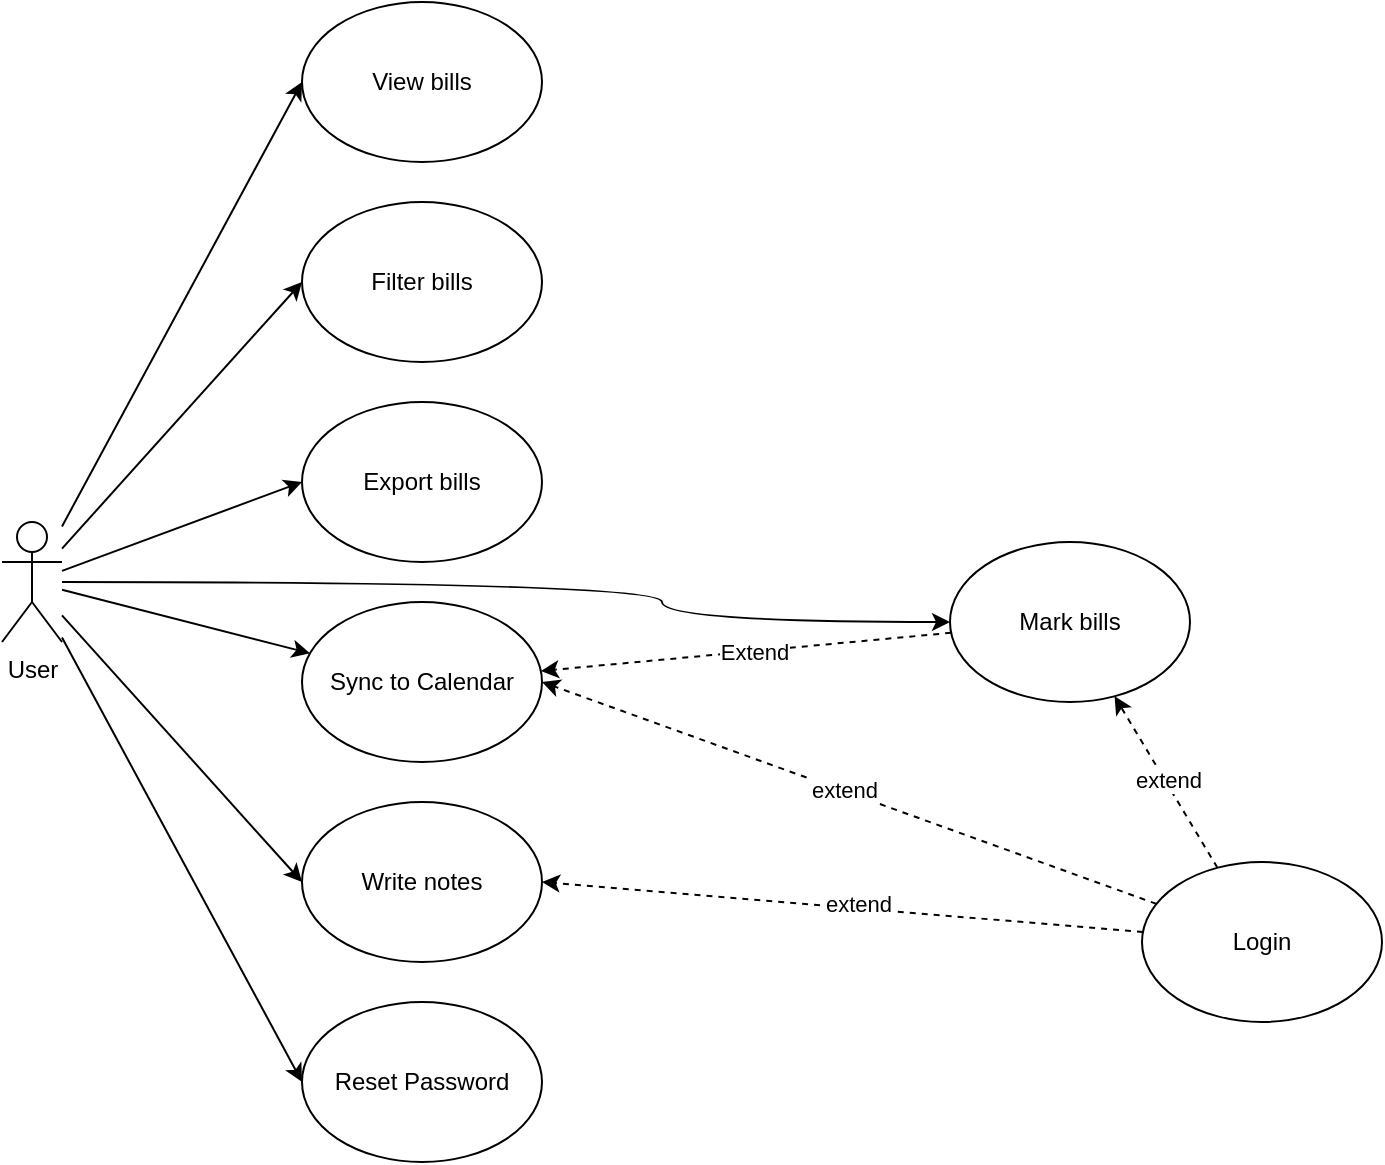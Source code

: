 <mxfile version="23.1.3" type="embed">
  <diagram id="vziDtlENBfOYT-fO2tEC" name="Page-1">
    <mxGraphModel grid="1" page="1" gridSize="10" guides="1" tooltips="1" connect="1" arrows="1" fold="1" pageScale="1" pageWidth="850" pageHeight="1100" math="0" shadow="0">
      <root>
        <mxCell id="0" />
        <mxCell id="1" parent="0" />
        <mxCell id="QmGt8hTJW6YJiMxJ7us3-1" style="rounded=0;orthogonalLoop=1;jettySize=auto;html=1;entryX=0;entryY=0.5;entryDx=0;entryDy=0;" edge="1" parent="1" source="QmGt8hTJW6YJiMxJ7us3-7" target="QmGt8hTJW6YJiMxJ7us3-12">
          <mxGeometry relative="1" as="geometry" />
        </mxCell>
        <mxCell id="QmGt8hTJW6YJiMxJ7us3-2" style="rounded=0;orthogonalLoop=1;jettySize=auto;html=1;entryX=0;entryY=0.5;entryDx=0;entryDy=0;" edge="1" parent="1" source="QmGt8hTJW6YJiMxJ7us3-7" target="QmGt8hTJW6YJiMxJ7us3-16">
          <mxGeometry relative="1" as="geometry" />
        </mxCell>
        <mxCell id="QmGt8hTJW6YJiMxJ7us3-3" style="rounded=0;orthogonalLoop=1;jettySize=auto;html=1;" edge="1" parent="1" source="QmGt8hTJW6YJiMxJ7us3-7" target="QmGt8hTJW6YJiMxJ7us3-13">
          <mxGeometry relative="1" as="geometry" />
        </mxCell>
        <mxCell id="QmGt8hTJW6YJiMxJ7us3-4" style="rounded=0;orthogonalLoop=1;jettySize=auto;html=1;entryX=0;entryY=0.5;entryDx=0;entryDy=0;" edge="1" parent="1" source="QmGt8hTJW6YJiMxJ7us3-7" target="QmGt8hTJW6YJiMxJ7us3-14">
          <mxGeometry relative="1" as="geometry" />
        </mxCell>
        <mxCell id="QmGt8hTJW6YJiMxJ7us3-5" style="rounded=0;orthogonalLoop=1;jettySize=auto;html=1;entryX=0;entryY=0.5;entryDx=0;entryDy=0;" edge="1" parent="1" source="QmGt8hTJW6YJiMxJ7us3-7" target="QmGt8hTJW6YJiMxJ7us3-11">
          <mxGeometry relative="1" as="geometry" />
        </mxCell>
        <mxCell id="QmGt8hTJW6YJiMxJ7us3-6" style="edgeStyle=orthogonalEdgeStyle;rounded=0;orthogonalLoop=1;jettySize=auto;html=1;curved=1;" edge="1" parent="1" source="QmGt8hTJW6YJiMxJ7us3-7" target="QmGt8hTJW6YJiMxJ7us3-10">
          <mxGeometry relative="1" as="geometry">
            <Array as="points">
              <mxPoint x="-470" y="2650" />
              <mxPoint x="-470" y="2670" />
            </Array>
          </mxGeometry>
        </mxCell>
        <mxCell id="QmGt8hTJW6YJiMxJ7us3-7" value="User" style="shape=umlActor;verticalLabelPosition=bottom;verticalAlign=top;html=1;outlineConnect=0;" vertex="1" parent="1">
          <mxGeometry x="-800" y="2620" width="30" height="60" as="geometry" />
        </mxCell>
        <mxCell id="QmGt8hTJW6YJiMxJ7us3-8" style="rounded=0;orthogonalLoop=1;jettySize=auto;html=1;dashed=1;" edge="1" parent="1" source="QmGt8hTJW6YJiMxJ7us3-10" target="QmGt8hTJW6YJiMxJ7us3-13">
          <mxGeometry relative="1" as="geometry" />
        </mxCell>
        <mxCell id="QmGt8hTJW6YJiMxJ7us3-9" value="Extend" style="edgeLabel;html=1;align=center;verticalAlign=middle;resizable=0;points=[];" connectable="0" vertex="1" parent="QmGt8hTJW6YJiMxJ7us3-8">
          <mxGeometry x="-0.037" relative="1" as="geometry">
            <mxPoint as="offset" />
          </mxGeometry>
        </mxCell>
        <mxCell id="QmGt8hTJW6YJiMxJ7us3-10" value="&lt;div&gt;Mark bills&lt;/div&gt;" style="ellipse;whiteSpace=wrap;html=1;" vertex="1" parent="1">
          <mxGeometry x="-326" y="2630" width="120" height="80" as="geometry" />
        </mxCell>
        <mxCell id="QmGt8hTJW6YJiMxJ7us3-11" value="&lt;div&gt;View bills&lt;/div&gt;" style="ellipse;whiteSpace=wrap;html=1;" vertex="1" parent="1">
          <mxGeometry x="-650" y="2360" width="120" height="80" as="geometry" />
        </mxCell>
        <mxCell id="QmGt8hTJW6YJiMxJ7us3-12" value="&lt;div&gt;Filter bills&lt;/div&gt;" style="ellipse;whiteSpace=wrap;html=1;" vertex="1" parent="1">
          <mxGeometry x="-650" y="2460" width="120" height="80" as="geometry" />
        </mxCell>
        <mxCell id="QmGt8hTJW6YJiMxJ7us3-13" value="Sync to Calendar" style="ellipse;whiteSpace=wrap;html=1;" vertex="1" parent="1">
          <mxGeometry x="-650" y="2660" width="120" height="80" as="geometry" />
        </mxCell>
        <mxCell id="QmGt8hTJW6YJiMxJ7us3-14" value="Write notes" style="ellipse;whiteSpace=wrap;html=1;" vertex="1" parent="1">
          <mxGeometry x="-650" y="2760" width="120" height="80" as="geometry" />
        </mxCell>
        <mxCell id="QmGt8hTJW6YJiMxJ7us3-15" value="Reset Password" style="ellipse;whiteSpace=wrap;html=1;" vertex="1" parent="1">
          <mxGeometry x="-650" y="2860" width="120" height="80" as="geometry" />
        </mxCell>
        <mxCell id="QmGt8hTJW6YJiMxJ7us3-16" value="Export bills" style="ellipse;whiteSpace=wrap;html=1;" vertex="1" parent="1">
          <mxGeometry x="-650" y="2560" width="120" height="80" as="geometry" />
        </mxCell>
        <mxCell id="QmGt8hTJW6YJiMxJ7us3-17" value="&lt;div&gt;Login&lt;/div&gt;" style="ellipse;whiteSpace=wrap;html=1;" vertex="1" parent="1">
          <mxGeometry x="-230" y="2790" width="120" height="80" as="geometry" />
        </mxCell>
        <mxCell id="QmGt8hTJW6YJiMxJ7us3-18" style="rounded=0;orthogonalLoop=1;jettySize=auto;html=1;entryX=1;entryY=0.5;entryDx=0;entryDy=0;dashed=1;" edge="1" parent="1" source="QmGt8hTJW6YJiMxJ7us3-17" target="QmGt8hTJW6YJiMxJ7us3-13">
          <mxGeometry relative="1" as="geometry" />
        </mxCell>
        <mxCell id="QmGt8hTJW6YJiMxJ7us3-19" value="extend" style="edgeLabel;html=1;align=center;verticalAlign=middle;resizable=0;points=[];" connectable="0" vertex="1" parent="QmGt8hTJW6YJiMxJ7us3-18">
          <mxGeometry x="0.018" y="-1" relative="1" as="geometry">
            <mxPoint as="offset" />
          </mxGeometry>
        </mxCell>
        <mxCell id="QmGt8hTJW6YJiMxJ7us3-20" style="rounded=0;orthogonalLoop=1;jettySize=auto;html=1;entryX=1;entryY=0.5;entryDx=0;entryDy=0;dashed=1;" edge="1" parent="1" source="QmGt8hTJW6YJiMxJ7us3-17" target="QmGt8hTJW6YJiMxJ7us3-14">
          <mxGeometry relative="1" as="geometry" />
        </mxCell>
        <mxCell id="QmGt8hTJW6YJiMxJ7us3-21" value="extend" style="edgeLabel;html=1;align=center;verticalAlign=middle;resizable=0;points=[];" connectable="0" vertex="1" parent="QmGt8hTJW6YJiMxJ7us3-20">
          <mxGeometry x="-0.052" y="-2" relative="1" as="geometry">
            <mxPoint as="offset" />
          </mxGeometry>
        </mxCell>
        <mxCell id="QmGt8hTJW6YJiMxJ7us3-22" style="rounded=0;orthogonalLoop=1;jettySize=auto;html=1;dashed=1;" edge="1" parent="1" source="QmGt8hTJW6YJiMxJ7us3-17" target="QmGt8hTJW6YJiMxJ7us3-10">
          <mxGeometry relative="1" as="geometry">
            <mxPoint x="-368" y="2739" as="sourcePoint" />
            <mxPoint x="-520" y="2710" as="targetPoint" />
          </mxGeometry>
        </mxCell>
        <mxCell id="QmGt8hTJW6YJiMxJ7us3-23" value="extend" style="edgeLabel;html=1;align=center;verticalAlign=middle;resizable=0;points=[];" connectable="0" vertex="1" parent="QmGt8hTJW6YJiMxJ7us3-22">
          <mxGeometry x="0.018" y="-1" relative="1" as="geometry">
            <mxPoint as="offset" />
          </mxGeometry>
        </mxCell>
        <mxCell id="QmGt8hTJW6YJiMxJ7us3-24" value="" style="endArrow=classic;html=1;rounded=0;entryX=0;entryY=0.5;entryDx=0;entryDy=0;" edge="1" parent="1" source="QmGt8hTJW6YJiMxJ7us3-7" target="QmGt8hTJW6YJiMxJ7us3-15">
          <mxGeometry width="50" height="50" relative="1" as="geometry">
            <mxPoint x="-490" y="2790" as="sourcePoint" />
            <mxPoint x="-440" y="2740" as="targetPoint" />
          </mxGeometry>
        </mxCell>
      </root>
    </mxGraphModel>
  </diagram>
</mxfile>
